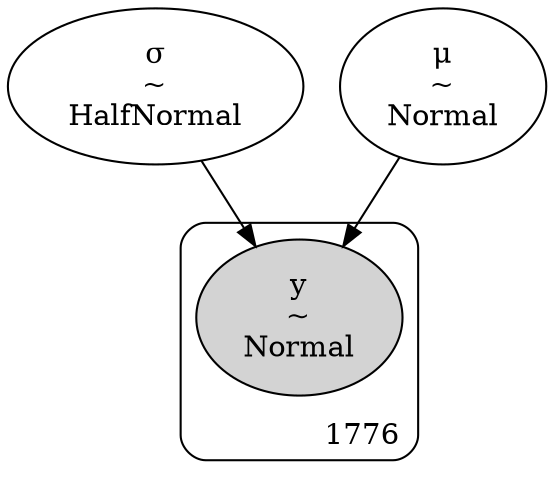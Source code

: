 digraph {
	"σ" [label="σ
~
HalfNormal" shape=ellipse]
	"μ" [label="μ
~
Normal" shape=ellipse]
	subgraph cluster1776 {
		y [label="y
~
Normal" shape=ellipse style=filled]
		label=1776 labeljust=r labelloc=b style=rounded
	}
	"σ" -> y
	"μ" -> y
}
